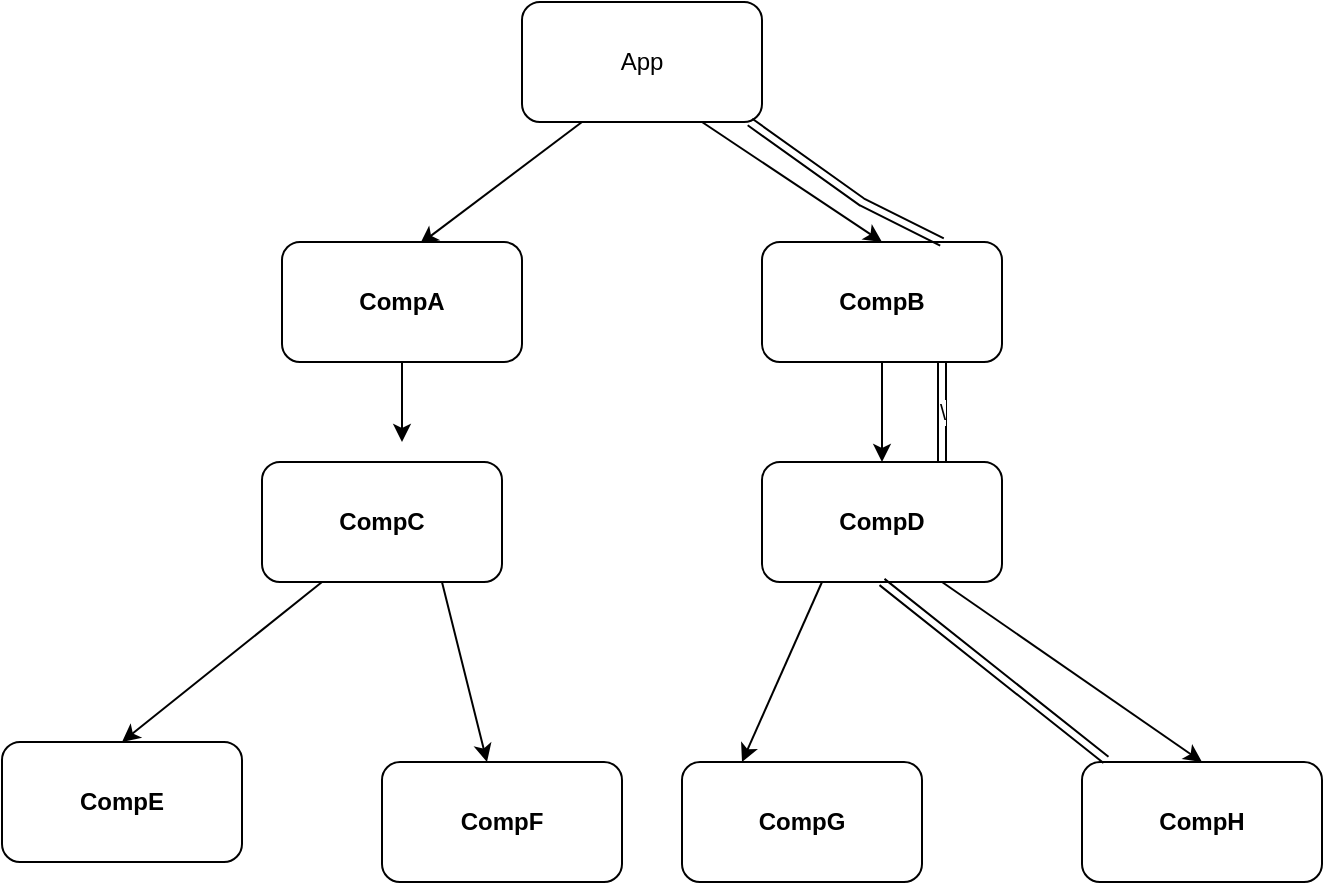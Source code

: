 <mxfile>
    <diagram id="Y997f0tD_smMtUXzKMzJ" name="Page-1">
        <mxGraphModel dx="810" dy="475" grid="1" gridSize="10" guides="1" tooltips="1" connect="1" arrows="1" fold="1" page="1" pageScale="1" pageWidth="850" pageHeight="1100" math="0" shadow="0">
            <root>
                <mxCell id="0"/>
                <mxCell id="1" parent="0"/>
                <mxCell id="5" style="edgeStyle=none;html=1;exitX=0.25;exitY=1;exitDx=0;exitDy=0;entryX=0.575;entryY=0.017;entryDx=0;entryDy=0;entryPerimeter=0;" parent="1" source="2" target="3" edge="1">
                    <mxGeometry relative="1" as="geometry"/>
                </mxCell>
                <mxCell id="6" style="edgeStyle=none;html=1;exitX=0.75;exitY=1;exitDx=0;exitDy=0;entryX=0.5;entryY=0;entryDx=0;entryDy=0;" parent="1" source="2" target="4" edge="1">
                    <mxGeometry relative="1" as="geometry"/>
                </mxCell>
                <mxCell id="2" value="App" style="rounded=1;whiteSpace=wrap;html=1;" parent="1" vertex="1">
                    <mxGeometry x="350" y="20" width="120" height="60" as="geometry"/>
                </mxCell>
                <mxCell id="9" style="edgeStyle=none;html=1;" parent="1" source="3" edge="1">
                    <mxGeometry relative="1" as="geometry">
                        <mxPoint x="290" y="240" as="targetPoint"/>
                    </mxGeometry>
                </mxCell>
                <mxCell id="3" value="CompA" style="rounded=1;whiteSpace=wrap;html=1;fontStyle=1" parent="1" vertex="1">
                    <mxGeometry x="230" y="140" width="120" height="60" as="geometry"/>
                </mxCell>
                <mxCell id="10" style="edgeStyle=none;html=1;entryX=0.5;entryY=0;entryDx=0;entryDy=0;" parent="1" source="4" target="8" edge="1">
                    <mxGeometry relative="1" as="geometry"/>
                </mxCell>
                <mxCell id="4" value="CompB" style="rounded=1;whiteSpace=wrap;html=1;fontStyle=1" parent="1" vertex="1">
                    <mxGeometry x="470" y="140" width="120" height="60" as="geometry"/>
                </mxCell>
                <mxCell id="15" style="edgeStyle=none;html=1;exitX=0.25;exitY=1;exitDx=0;exitDy=0;entryX=0.5;entryY=0;entryDx=0;entryDy=0;" parent="1" source="7" target="11" edge="1">
                    <mxGeometry relative="1" as="geometry"/>
                </mxCell>
                <mxCell id="16" style="edgeStyle=none;html=1;exitX=0.75;exitY=1;exitDx=0;exitDy=0;" parent="1" source="7" target="12" edge="1">
                    <mxGeometry relative="1" as="geometry"/>
                </mxCell>
                <mxCell id="7" value="CompC" style="rounded=1;whiteSpace=wrap;html=1;fontStyle=1" parent="1" vertex="1">
                    <mxGeometry x="220" y="250" width="120" height="60" as="geometry"/>
                </mxCell>
                <mxCell id="17" style="edgeStyle=none;html=1;exitX=0.25;exitY=1;exitDx=0;exitDy=0;entryX=0.25;entryY=0;entryDx=0;entryDy=0;" parent="1" source="8" target="14" edge="1">
                    <mxGeometry relative="1" as="geometry"/>
                </mxCell>
                <mxCell id="18" style="edgeStyle=none;html=1;exitX=0.75;exitY=1;exitDx=0;exitDy=0;entryX=0.5;entryY=0;entryDx=0;entryDy=0;" parent="1" source="8" target="13" edge="1">
                    <mxGeometry relative="1" as="geometry"/>
                </mxCell>
                <mxCell id="8" value="CompD" style="rounded=1;whiteSpace=wrap;html=1;fontStyle=1" parent="1" vertex="1">
                    <mxGeometry x="470" y="250" width="120" height="60" as="geometry"/>
                </mxCell>
                <mxCell id="11" value="CompE" style="rounded=1;whiteSpace=wrap;html=1;fontStyle=1" parent="1" vertex="1">
                    <mxGeometry x="90" y="390" width="120" height="60" as="geometry"/>
                </mxCell>
                <mxCell id="12" value="CompF" style="rounded=1;whiteSpace=wrap;html=1;fontStyle=1" parent="1" vertex="1">
                    <mxGeometry x="280" y="400" width="120" height="60" as="geometry"/>
                </mxCell>
                <mxCell id="13" value="CompH" style="rounded=1;whiteSpace=wrap;html=1;fontStyle=1" parent="1" vertex="1">
                    <mxGeometry x="630" y="400" width="120" height="60" as="geometry"/>
                </mxCell>
                <mxCell id="14" value="CompG" style="rounded=1;whiteSpace=wrap;html=1;fontStyle=1" parent="1" vertex="1">
                    <mxGeometry x="430" y="400" width="120" height="60" as="geometry"/>
                </mxCell>
                <mxCell id="19" value="" style="shape=link;html=1;exitX=0.95;exitY=1;exitDx=0;exitDy=0;exitPerimeter=0;" edge="1" parent="1" source="2">
                    <mxGeometry width="100" relative="1" as="geometry">
                        <mxPoint x="470" y="70" as="sourcePoint"/>
                        <mxPoint x="560" y="140" as="targetPoint"/>
                        <Array as="points">
                            <mxPoint x="520" y="120"/>
                        </Array>
                    </mxGeometry>
                </mxCell>
                <mxCell id="21" value="" style="shape=link;html=1;entryX=0.1;entryY=-0.017;entryDx=0;entryDy=0;entryPerimeter=0;exitX=0.5;exitY=1;exitDx=0;exitDy=0;" edge="1" parent="1" source="8" target="13">
                    <mxGeometry width="100" relative="1" as="geometry">
                        <mxPoint x="530" y="350" as="sourcePoint"/>
                        <mxPoint x="630" y="350" as="targetPoint"/>
                    </mxGeometry>
                </mxCell>
                <mxCell id="20" value="\" style="shape=link;html=1;entryX=0.75;entryY=0;entryDx=0;entryDy=0;" edge="1" parent="1" target="8">
                    <mxGeometry width="100" relative="1" as="geometry">
                        <mxPoint x="560" y="200" as="sourcePoint"/>
                        <mxPoint x="650" y="270" as="targetPoint"/>
                        <Array as="points"/>
                    </mxGeometry>
                </mxCell>
            </root>
        </mxGraphModel>
    </diagram>
</mxfile>